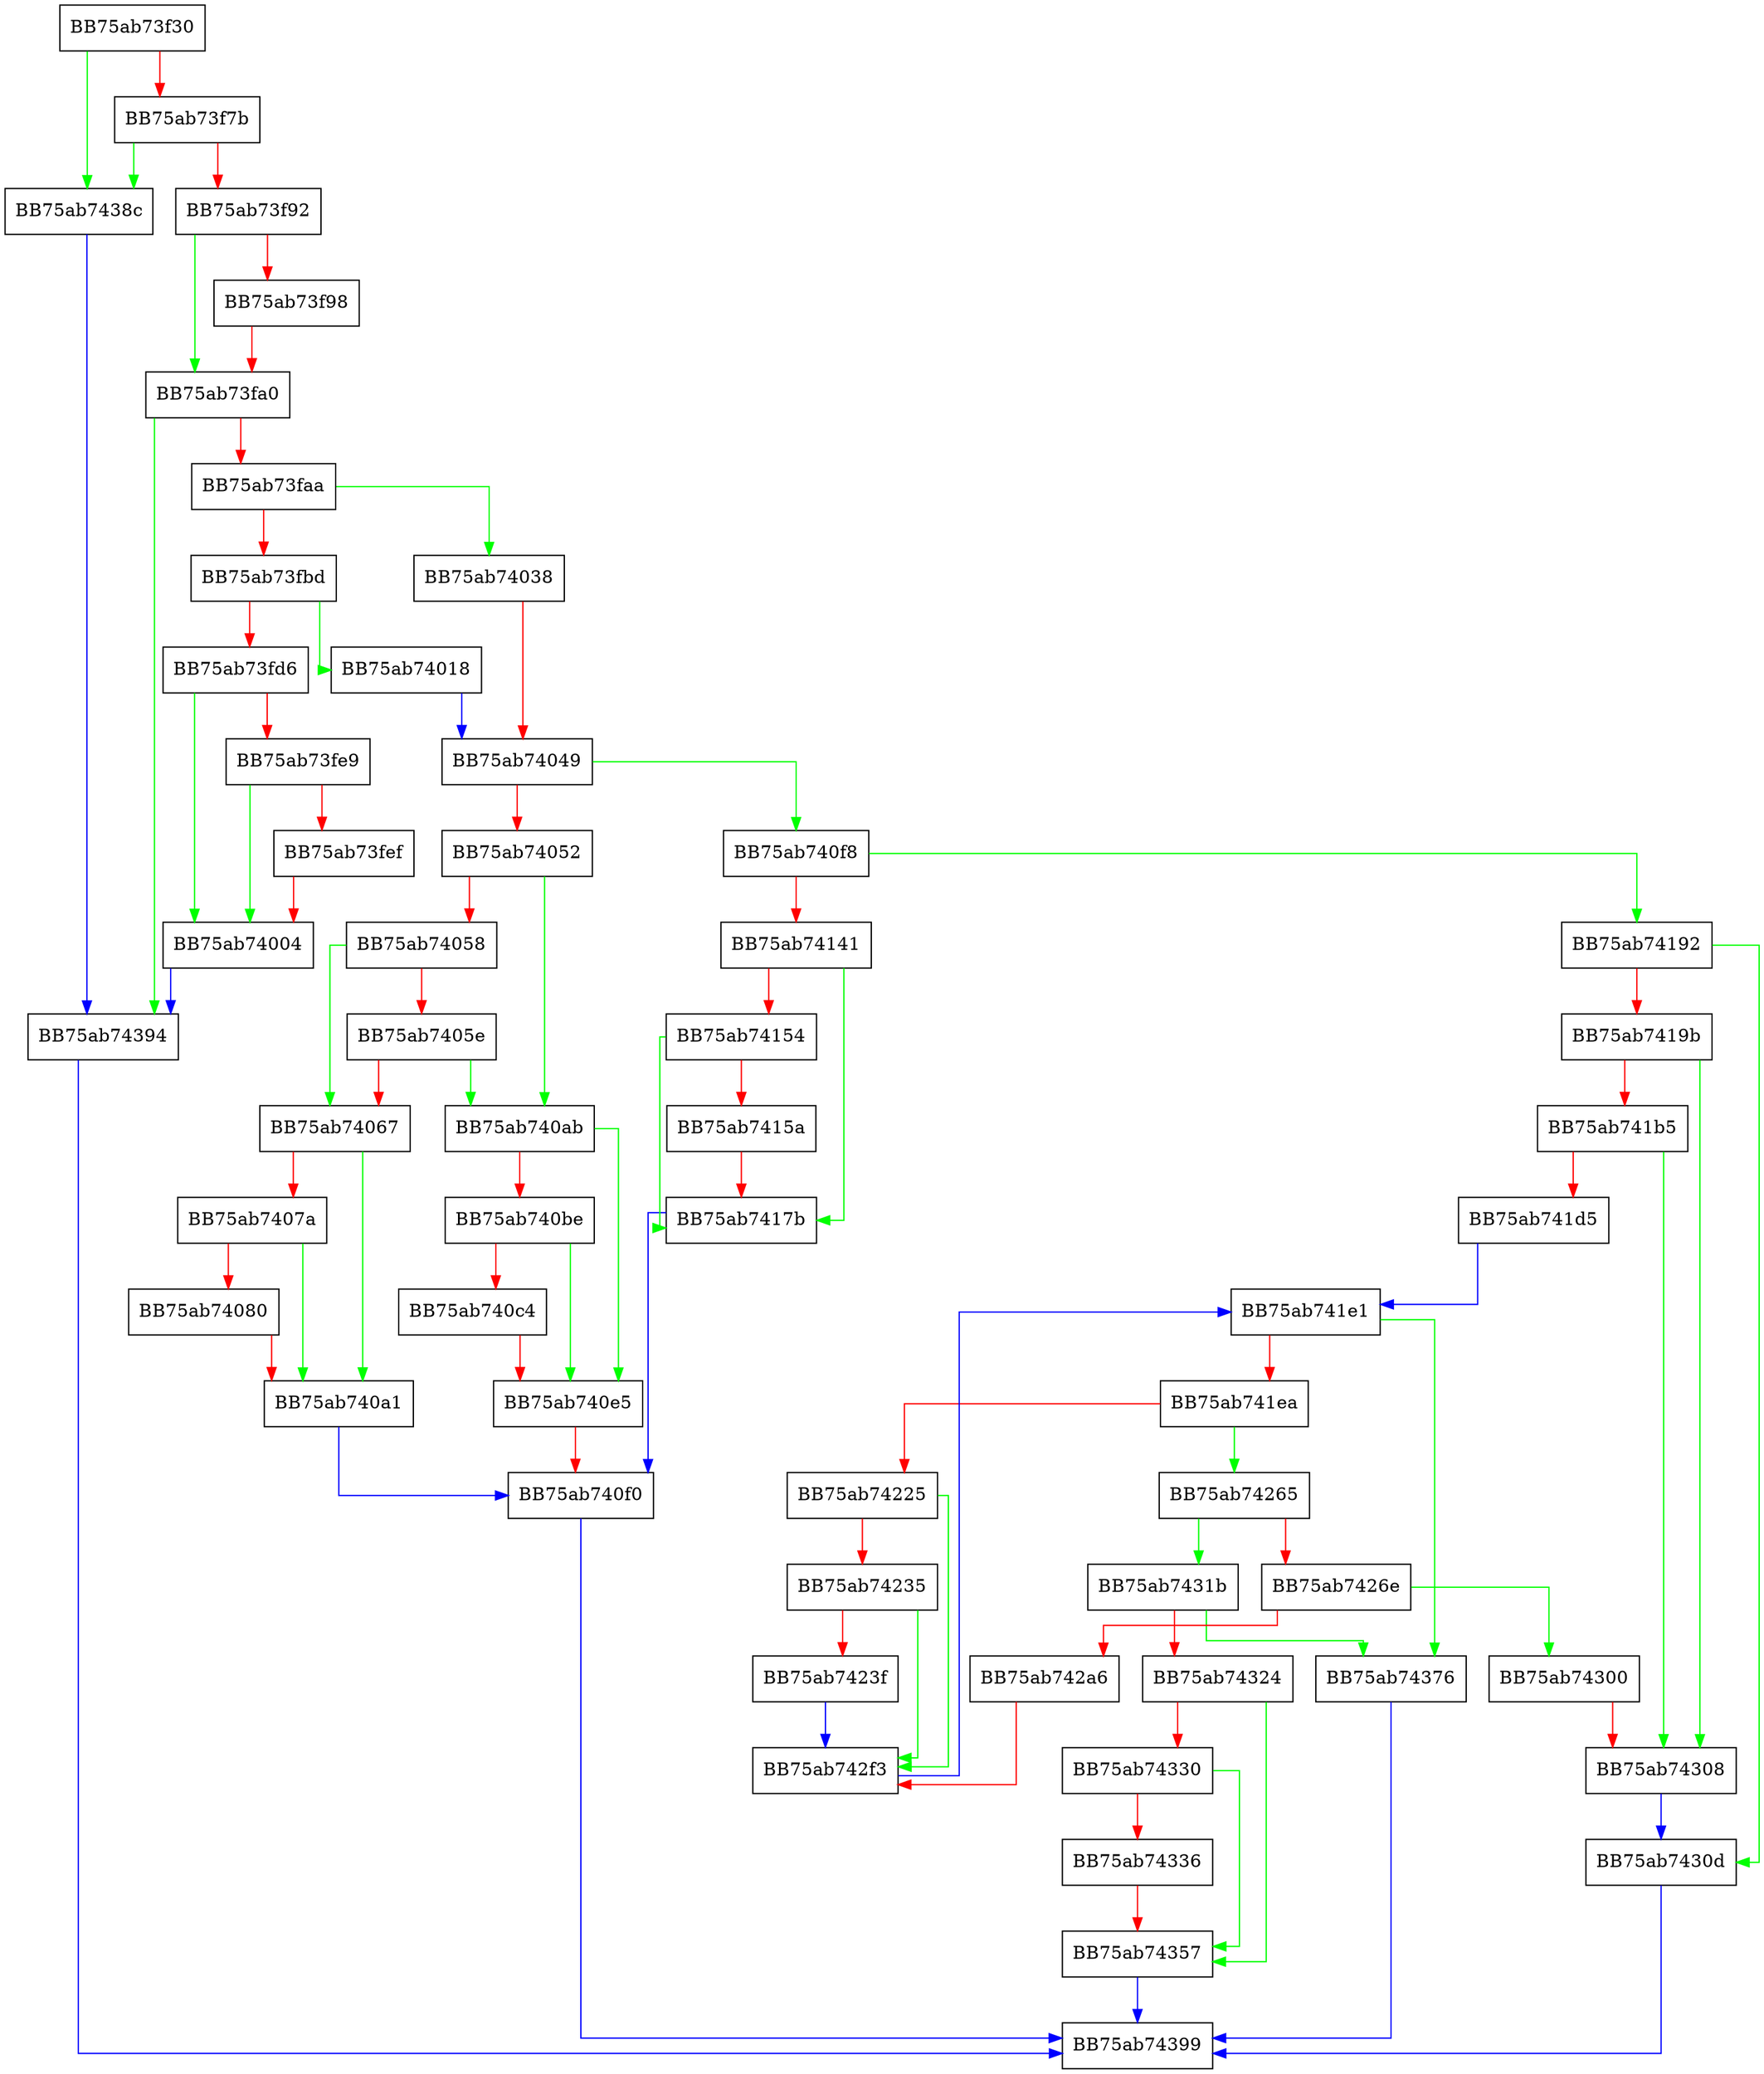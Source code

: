 digraph pfnEnumRegVal {
  node [shape="box"];
  graph [splines=ortho];
  BB75ab73f30 -> BB75ab7438c [color="green"];
  BB75ab73f30 -> BB75ab73f7b [color="red"];
  BB75ab73f7b -> BB75ab7438c [color="green"];
  BB75ab73f7b -> BB75ab73f92 [color="red"];
  BB75ab73f92 -> BB75ab73fa0 [color="green"];
  BB75ab73f92 -> BB75ab73f98 [color="red"];
  BB75ab73f98 -> BB75ab73fa0 [color="red"];
  BB75ab73fa0 -> BB75ab74394 [color="green"];
  BB75ab73fa0 -> BB75ab73faa [color="red"];
  BB75ab73faa -> BB75ab74038 [color="green"];
  BB75ab73faa -> BB75ab73fbd [color="red"];
  BB75ab73fbd -> BB75ab74018 [color="green"];
  BB75ab73fbd -> BB75ab73fd6 [color="red"];
  BB75ab73fd6 -> BB75ab74004 [color="green"];
  BB75ab73fd6 -> BB75ab73fe9 [color="red"];
  BB75ab73fe9 -> BB75ab74004 [color="green"];
  BB75ab73fe9 -> BB75ab73fef [color="red"];
  BB75ab73fef -> BB75ab74004 [color="red"];
  BB75ab74004 -> BB75ab74394 [color="blue"];
  BB75ab74018 -> BB75ab74049 [color="blue"];
  BB75ab74038 -> BB75ab74049 [color="red"];
  BB75ab74049 -> BB75ab740f8 [color="green"];
  BB75ab74049 -> BB75ab74052 [color="red"];
  BB75ab74052 -> BB75ab740ab [color="green"];
  BB75ab74052 -> BB75ab74058 [color="red"];
  BB75ab74058 -> BB75ab74067 [color="green"];
  BB75ab74058 -> BB75ab7405e [color="red"];
  BB75ab7405e -> BB75ab740ab [color="green"];
  BB75ab7405e -> BB75ab74067 [color="red"];
  BB75ab74067 -> BB75ab740a1 [color="green"];
  BB75ab74067 -> BB75ab7407a [color="red"];
  BB75ab7407a -> BB75ab740a1 [color="green"];
  BB75ab7407a -> BB75ab74080 [color="red"];
  BB75ab74080 -> BB75ab740a1 [color="red"];
  BB75ab740a1 -> BB75ab740f0 [color="blue"];
  BB75ab740ab -> BB75ab740e5 [color="green"];
  BB75ab740ab -> BB75ab740be [color="red"];
  BB75ab740be -> BB75ab740e5 [color="green"];
  BB75ab740be -> BB75ab740c4 [color="red"];
  BB75ab740c4 -> BB75ab740e5 [color="red"];
  BB75ab740e5 -> BB75ab740f0 [color="red"];
  BB75ab740f0 -> BB75ab74399 [color="blue"];
  BB75ab740f8 -> BB75ab74192 [color="green"];
  BB75ab740f8 -> BB75ab74141 [color="red"];
  BB75ab74141 -> BB75ab7417b [color="green"];
  BB75ab74141 -> BB75ab74154 [color="red"];
  BB75ab74154 -> BB75ab7417b [color="green"];
  BB75ab74154 -> BB75ab7415a [color="red"];
  BB75ab7415a -> BB75ab7417b [color="red"];
  BB75ab7417b -> BB75ab740f0 [color="blue"];
  BB75ab74192 -> BB75ab7430d [color="green"];
  BB75ab74192 -> BB75ab7419b [color="red"];
  BB75ab7419b -> BB75ab74308 [color="green"];
  BB75ab7419b -> BB75ab741b5 [color="red"];
  BB75ab741b5 -> BB75ab74308 [color="green"];
  BB75ab741b5 -> BB75ab741d5 [color="red"];
  BB75ab741d5 -> BB75ab741e1 [color="blue"];
  BB75ab741e1 -> BB75ab74376 [color="green"];
  BB75ab741e1 -> BB75ab741ea [color="red"];
  BB75ab741ea -> BB75ab74265 [color="green"];
  BB75ab741ea -> BB75ab74225 [color="red"];
  BB75ab74225 -> BB75ab742f3 [color="green"];
  BB75ab74225 -> BB75ab74235 [color="red"];
  BB75ab74235 -> BB75ab742f3 [color="green"];
  BB75ab74235 -> BB75ab7423f [color="red"];
  BB75ab7423f -> BB75ab742f3 [color="blue"];
  BB75ab74265 -> BB75ab7431b [color="green"];
  BB75ab74265 -> BB75ab7426e [color="red"];
  BB75ab7426e -> BB75ab74300 [color="green"];
  BB75ab7426e -> BB75ab742a6 [color="red"];
  BB75ab742a6 -> BB75ab742f3 [color="red"];
  BB75ab742f3 -> BB75ab741e1 [color="blue"];
  BB75ab74300 -> BB75ab74308 [color="red"];
  BB75ab74308 -> BB75ab7430d [color="blue"];
  BB75ab7430d -> BB75ab74399 [color="blue"];
  BB75ab7431b -> BB75ab74376 [color="green"];
  BB75ab7431b -> BB75ab74324 [color="red"];
  BB75ab74324 -> BB75ab74357 [color="green"];
  BB75ab74324 -> BB75ab74330 [color="red"];
  BB75ab74330 -> BB75ab74357 [color="green"];
  BB75ab74330 -> BB75ab74336 [color="red"];
  BB75ab74336 -> BB75ab74357 [color="red"];
  BB75ab74357 -> BB75ab74399 [color="blue"];
  BB75ab74376 -> BB75ab74399 [color="blue"];
  BB75ab7438c -> BB75ab74394 [color="blue"];
  BB75ab74394 -> BB75ab74399 [color="blue"];
}